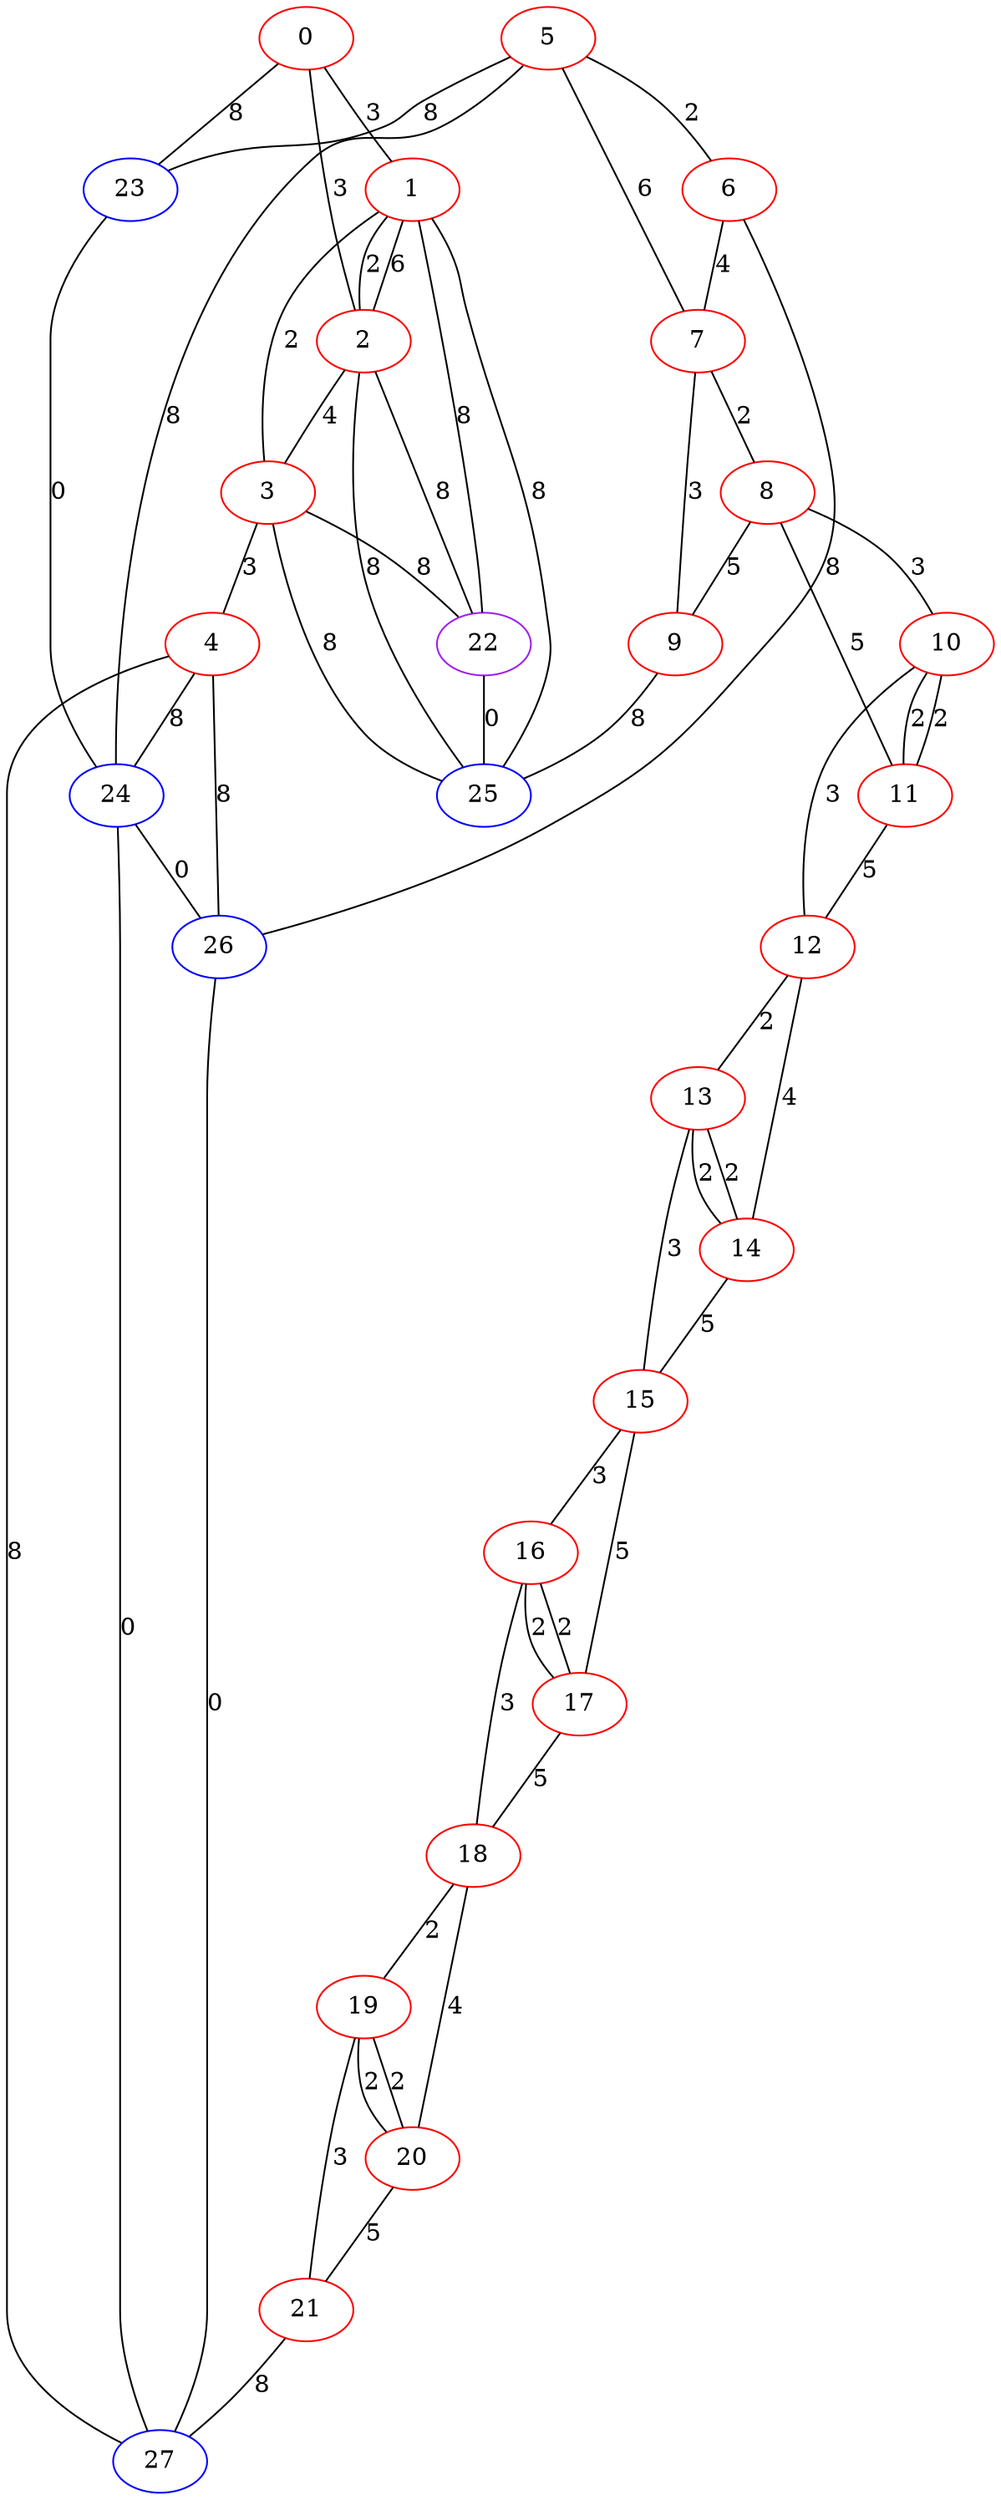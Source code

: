 graph "" {
0 [color=red, weight=1];
1 [color=red, weight=1];
2 [color=red, weight=1];
3 [color=red, weight=1];
4 [color=red, weight=1];
5 [color=red, weight=1];
6 [color=red, weight=1];
7 [color=red, weight=1];
8 [color=red, weight=1];
9 [color=red, weight=1];
10 [color=red, weight=1];
11 [color=red, weight=1];
12 [color=red, weight=1];
13 [color=red, weight=1];
14 [color=red, weight=1];
15 [color=red, weight=1];
16 [color=red, weight=1];
17 [color=red, weight=1];
18 [color=red, weight=1];
19 [color=red, weight=1];
20 [color=red, weight=1];
21 [color=red, weight=1];
22 [color=purple, weight=4];
23 [color=blue, weight=3];
24 [color=blue, weight=3];
25 [color=blue, weight=3];
26 [color=blue, weight=3];
27 [color=blue, weight=3];
0 -- 1  [key=0, label=3];
0 -- 2  [key=0, label=3];
0 -- 23  [key=0, label=8];
1 -- 25  [key=0, label=8];
1 -- 2  [key=0, label=2];
1 -- 2  [key=1, label=6];
1 -- 3  [key=0, label=2];
1 -- 22  [key=0, label=8];
2 -- 3  [key=0, label=4];
2 -- 22  [key=0, label=8];
2 -- 25  [key=0, label=8];
3 -- 4  [key=0, label=3];
3 -- 22  [key=0, label=8];
3 -- 25  [key=0, label=8];
4 -- 24  [key=0, label=8];
4 -- 27  [key=0, label=8];
4 -- 26  [key=0, label=8];
5 -- 24  [key=0, label=8];
5 -- 23  [key=0, label=8];
5 -- 6  [key=0, label=2];
5 -- 7  [key=0, label=6];
6 -- 26  [key=0, label=8];
6 -- 7  [key=0, label=4];
7 -- 8  [key=0, label=2];
7 -- 9  [key=0, label=3];
8 -- 9  [key=0, label=5];
8 -- 10  [key=0, label=3];
8 -- 11  [key=0, label=5];
9 -- 25  [key=0, label=8];
10 -- 11  [key=0, label=2];
10 -- 11  [key=1, label=2];
10 -- 12  [key=0, label=3];
11 -- 12  [key=0, label=5];
12 -- 13  [key=0, label=2];
12 -- 14  [key=0, label=4];
13 -- 14  [key=0, label=2];
13 -- 14  [key=1, label=2];
13 -- 15  [key=0, label=3];
14 -- 15  [key=0, label=5];
15 -- 16  [key=0, label=3];
15 -- 17  [key=0, label=5];
16 -- 17  [key=0, label=2];
16 -- 17  [key=1, label=2];
16 -- 18  [key=0, label=3];
17 -- 18  [key=0, label=5];
18 -- 19  [key=0, label=2];
18 -- 20  [key=0, label=4];
19 -- 20  [key=0, label=2];
19 -- 20  [key=1, label=2];
19 -- 21  [key=0, label=3];
20 -- 21  [key=0, label=5];
21 -- 27  [key=0, label=8];
22 -- 25  [key=0, label=0];
23 -- 24  [key=0, label=0];
24 -- 26  [key=0, label=0];
24 -- 27  [key=0, label=0];
26 -- 27  [key=0, label=0];
}
